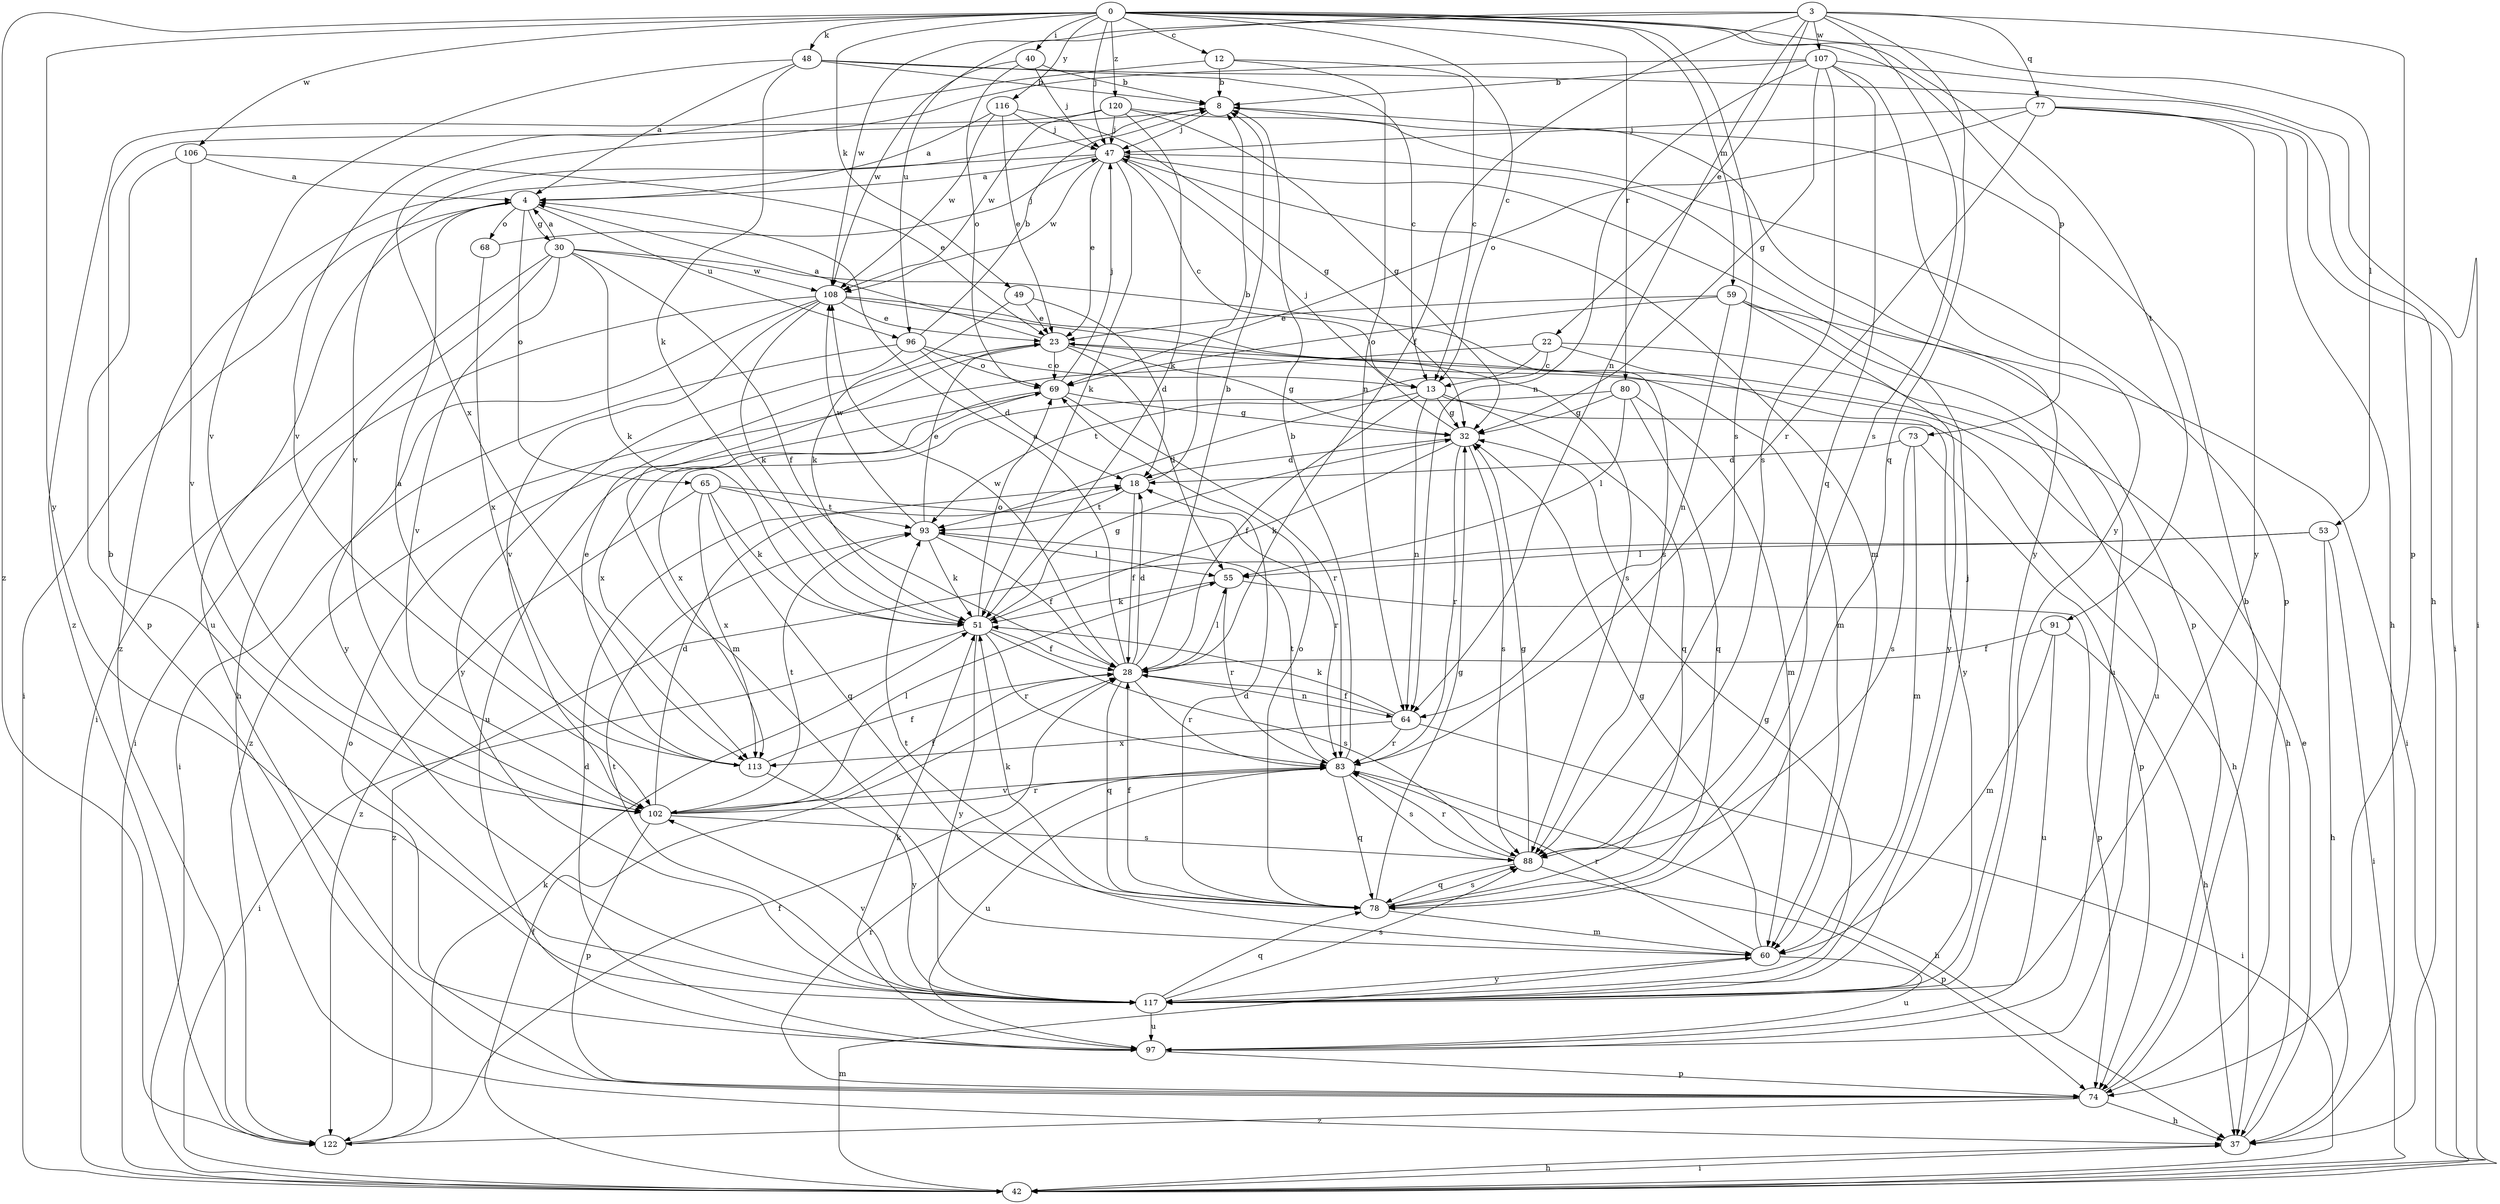strict digraph  {
0;
3;
4;
8;
12;
13;
18;
22;
23;
28;
30;
32;
37;
40;
42;
47;
48;
49;
51;
53;
55;
59;
60;
64;
65;
68;
69;
73;
74;
77;
78;
80;
83;
88;
91;
93;
96;
97;
102;
106;
107;
108;
113;
116;
117;
120;
122;
0 -> 12  [label=c];
0 -> 13  [label=c];
0 -> 40  [label=i];
0 -> 47  [label=j];
0 -> 48  [label=k];
0 -> 49  [label=k];
0 -> 53  [label=l];
0 -> 59  [label=m];
0 -> 73  [label=p];
0 -> 80  [label=r];
0 -> 88  [label=s];
0 -> 91  [label=t];
0 -> 106  [label=w];
0 -> 116  [label=y];
0 -> 117  [label=y];
0 -> 120  [label=z];
0 -> 122  [label=z];
3 -> 22  [label=e];
3 -> 28  [label=f];
3 -> 64  [label=n];
3 -> 74  [label=p];
3 -> 77  [label=q];
3 -> 78  [label=q];
3 -> 88  [label=s];
3 -> 96  [label=u];
3 -> 107  [label=w];
3 -> 108  [label=w];
4 -> 30  [label=g];
4 -> 42  [label=i];
4 -> 65  [label=o];
4 -> 68  [label=o];
4 -> 96  [label=u];
4 -> 97  [label=u];
8 -> 47  [label=j];
8 -> 102  [label=v];
8 -> 117  [label=y];
12 -> 8  [label=b];
12 -> 13  [label=c];
12 -> 64  [label=n];
12 -> 102  [label=v];
13 -> 28  [label=f];
13 -> 32  [label=g];
13 -> 37  [label=h];
13 -> 64  [label=n];
13 -> 78  [label=q];
13 -> 93  [label=t];
18 -> 8  [label=b];
18 -> 28  [label=f];
18 -> 93  [label=t];
22 -> 13  [label=c];
22 -> 93  [label=t];
22 -> 97  [label=u];
22 -> 117  [label=y];
22 -> 122  [label=z];
23 -> 4  [label=a];
23 -> 32  [label=g];
23 -> 37  [label=h];
23 -> 55  [label=l];
23 -> 60  [label=m];
23 -> 69  [label=o];
28 -> 4  [label=a];
28 -> 8  [label=b];
28 -> 18  [label=d];
28 -> 55  [label=l];
28 -> 64  [label=n];
28 -> 78  [label=q];
28 -> 83  [label=r];
28 -> 108  [label=w];
30 -> 4  [label=a];
30 -> 28  [label=f];
30 -> 37  [label=h];
30 -> 42  [label=i];
30 -> 51  [label=k];
30 -> 88  [label=s];
30 -> 102  [label=v];
30 -> 108  [label=w];
32 -> 18  [label=d];
32 -> 47  [label=j];
32 -> 51  [label=k];
32 -> 83  [label=r];
32 -> 88  [label=s];
37 -> 23  [label=e];
37 -> 42  [label=i];
40 -> 8  [label=b];
40 -> 47  [label=j];
40 -> 69  [label=o];
40 -> 108  [label=w];
42 -> 28  [label=f];
42 -> 37  [label=h];
42 -> 60  [label=m];
47 -> 4  [label=a];
47 -> 13  [label=c];
47 -> 23  [label=e];
47 -> 51  [label=k];
47 -> 60  [label=m];
47 -> 74  [label=p];
47 -> 108  [label=w];
47 -> 122  [label=z];
48 -> 4  [label=a];
48 -> 8  [label=b];
48 -> 13  [label=c];
48 -> 37  [label=h];
48 -> 51  [label=k];
48 -> 102  [label=v];
49 -> 18  [label=d];
49 -> 23  [label=e];
49 -> 51  [label=k];
51 -> 28  [label=f];
51 -> 32  [label=g];
51 -> 42  [label=i];
51 -> 69  [label=o];
51 -> 83  [label=r];
51 -> 88  [label=s];
51 -> 117  [label=y];
53 -> 37  [label=h];
53 -> 42  [label=i];
53 -> 55  [label=l];
53 -> 122  [label=z];
55 -> 51  [label=k];
55 -> 74  [label=p];
55 -> 83  [label=r];
59 -> 23  [label=e];
59 -> 42  [label=i];
59 -> 64  [label=n];
59 -> 69  [label=o];
59 -> 97  [label=u];
59 -> 117  [label=y];
60 -> 32  [label=g];
60 -> 83  [label=r];
60 -> 93  [label=t];
60 -> 97  [label=u];
60 -> 117  [label=y];
64 -> 28  [label=f];
64 -> 42  [label=i];
64 -> 51  [label=k];
64 -> 83  [label=r];
64 -> 113  [label=x];
65 -> 51  [label=k];
65 -> 78  [label=q];
65 -> 83  [label=r];
65 -> 93  [label=t];
65 -> 113  [label=x];
65 -> 122  [label=z];
68 -> 47  [label=j];
68 -> 113  [label=x];
69 -> 32  [label=g];
69 -> 47  [label=j];
69 -> 83  [label=r];
69 -> 97  [label=u];
69 -> 113  [label=x];
73 -> 18  [label=d];
73 -> 60  [label=m];
73 -> 74  [label=p];
73 -> 88  [label=s];
74 -> 8  [label=b];
74 -> 37  [label=h];
74 -> 69  [label=o];
74 -> 83  [label=r];
74 -> 122  [label=z];
77 -> 37  [label=h];
77 -> 42  [label=i];
77 -> 47  [label=j];
77 -> 69  [label=o];
77 -> 83  [label=r];
77 -> 117  [label=y];
78 -> 18  [label=d];
78 -> 28  [label=f];
78 -> 32  [label=g];
78 -> 51  [label=k];
78 -> 60  [label=m];
78 -> 69  [label=o];
78 -> 88  [label=s];
80 -> 32  [label=g];
80 -> 55  [label=l];
80 -> 60  [label=m];
80 -> 78  [label=q];
80 -> 113  [label=x];
83 -> 8  [label=b];
83 -> 37  [label=h];
83 -> 78  [label=q];
83 -> 88  [label=s];
83 -> 93  [label=t];
83 -> 97  [label=u];
83 -> 102  [label=v];
88 -> 32  [label=g];
88 -> 74  [label=p];
88 -> 78  [label=q];
88 -> 83  [label=r];
91 -> 28  [label=f];
91 -> 37  [label=h];
91 -> 60  [label=m];
91 -> 97  [label=u];
93 -> 23  [label=e];
93 -> 28  [label=f];
93 -> 51  [label=k];
93 -> 55  [label=l];
93 -> 108  [label=w];
96 -> 8  [label=b];
96 -> 13  [label=c];
96 -> 18  [label=d];
96 -> 42  [label=i];
96 -> 69  [label=o];
96 -> 117  [label=y];
97 -> 18  [label=d];
97 -> 51  [label=k];
97 -> 74  [label=p];
102 -> 18  [label=d];
102 -> 28  [label=f];
102 -> 55  [label=l];
102 -> 74  [label=p];
102 -> 83  [label=r];
102 -> 88  [label=s];
102 -> 93  [label=t];
106 -> 4  [label=a];
106 -> 23  [label=e];
106 -> 74  [label=p];
106 -> 102  [label=v];
107 -> 8  [label=b];
107 -> 32  [label=g];
107 -> 42  [label=i];
107 -> 64  [label=n];
107 -> 78  [label=q];
107 -> 88  [label=s];
107 -> 113  [label=x];
107 -> 117  [label=y];
108 -> 23  [label=e];
108 -> 42  [label=i];
108 -> 51  [label=k];
108 -> 60  [label=m];
108 -> 88  [label=s];
108 -> 102  [label=v];
108 -> 117  [label=y];
113 -> 4  [label=a];
113 -> 23  [label=e];
113 -> 28  [label=f];
113 -> 117  [label=y];
116 -> 4  [label=a];
116 -> 23  [label=e];
116 -> 32  [label=g];
116 -> 47  [label=j];
116 -> 108  [label=w];
117 -> 8  [label=b];
117 -> 32  [label=g];
117 -> 47  [label=j];
117 -> 78  [label=q];
117 -> 88  [label=s];
117 -> 93  [label=t];
117 -> 97  [label=u];
117 -> 102  [label=v];
120 -> 32  [label=g];
120 -> 47  [label=j];
120 -> 51  [label=k];
120 -> 74  [label=p];
120 -> 108  [label=w];
120 -> 122  [label=z];
122 -> 28  [label=f];
122 -> 51  [label=k];
}
